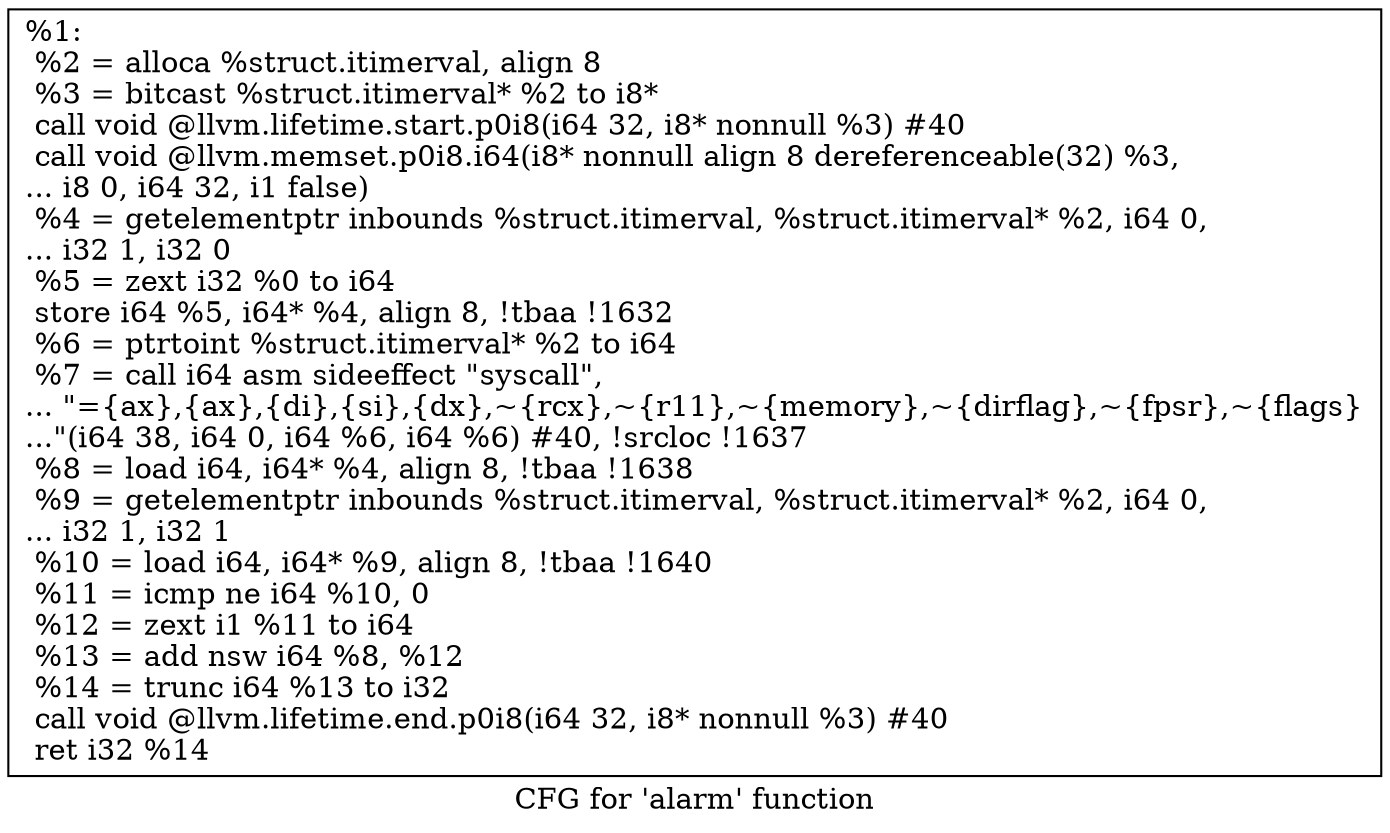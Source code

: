 digraph "CFG for 'alarm' function" {
	label="CFG for 'alarm' function";

	Node0x1c56ca0 [shape=record,label="{%1:\l  %2 = alloca %struct.itimerval, align 8\l  %3 = bitcast %struct.itimerval* %2 to i8*\l  call void @llvm.lifetime.start.p0i8(i64 32, i8* nonnull %3) #40\l  call void @llvm.memset.p0i8.i64(i8* nonnull align 8 dereferenceable(32) %3,\l... i8 0, i64 32, i1 false)\l  %4 = getelementptr inbounds %struct.itimerval, %struct.itimerval* %2, i64 0,\l... i32 1, i32 0\l  %5 = zext i32 %0 to i64\l  store i64 %5, i64* %4, align 8, !tbaa !1632\l  %6 = ptrtoint %struct.itimerval* %2 to i64\l  %7 = call i64 asm sideeffect \"syscall\",\l... \"=\{ax\},\{ax\},\{di\},\{si\},\{dx\},~\{rcx\},~\{r11\},~\{memory\},~\{dirflag\},~\{fpsr\},~\{flags\}\l...\"(i64 38, i64 0, i64 %6, i64 %6) #40, !srcloc !1637\l  %8 = load i64, i64* %4, align 8, !tbaa !1638\l  %9 = getelementptr inbounds %struct.itimerval, %struct.itimerval* %2, i64 0,\l... i32 1, i32 1\l  %10 = load i64, i64* %9, align 8, !tbaa !1640\l  %11 = icmp ne i64 %10, 0\l  %12 = zext i1 %11 to i64\l  %13 = add nsw i64 %8, %12\l  %14 = trunc i64 %13 to i32\l  call void @llvm.lifetime.end.p0i8(i64 32, i8* nonnull %3) #40\l  ret i32 %14\l}"];
}
